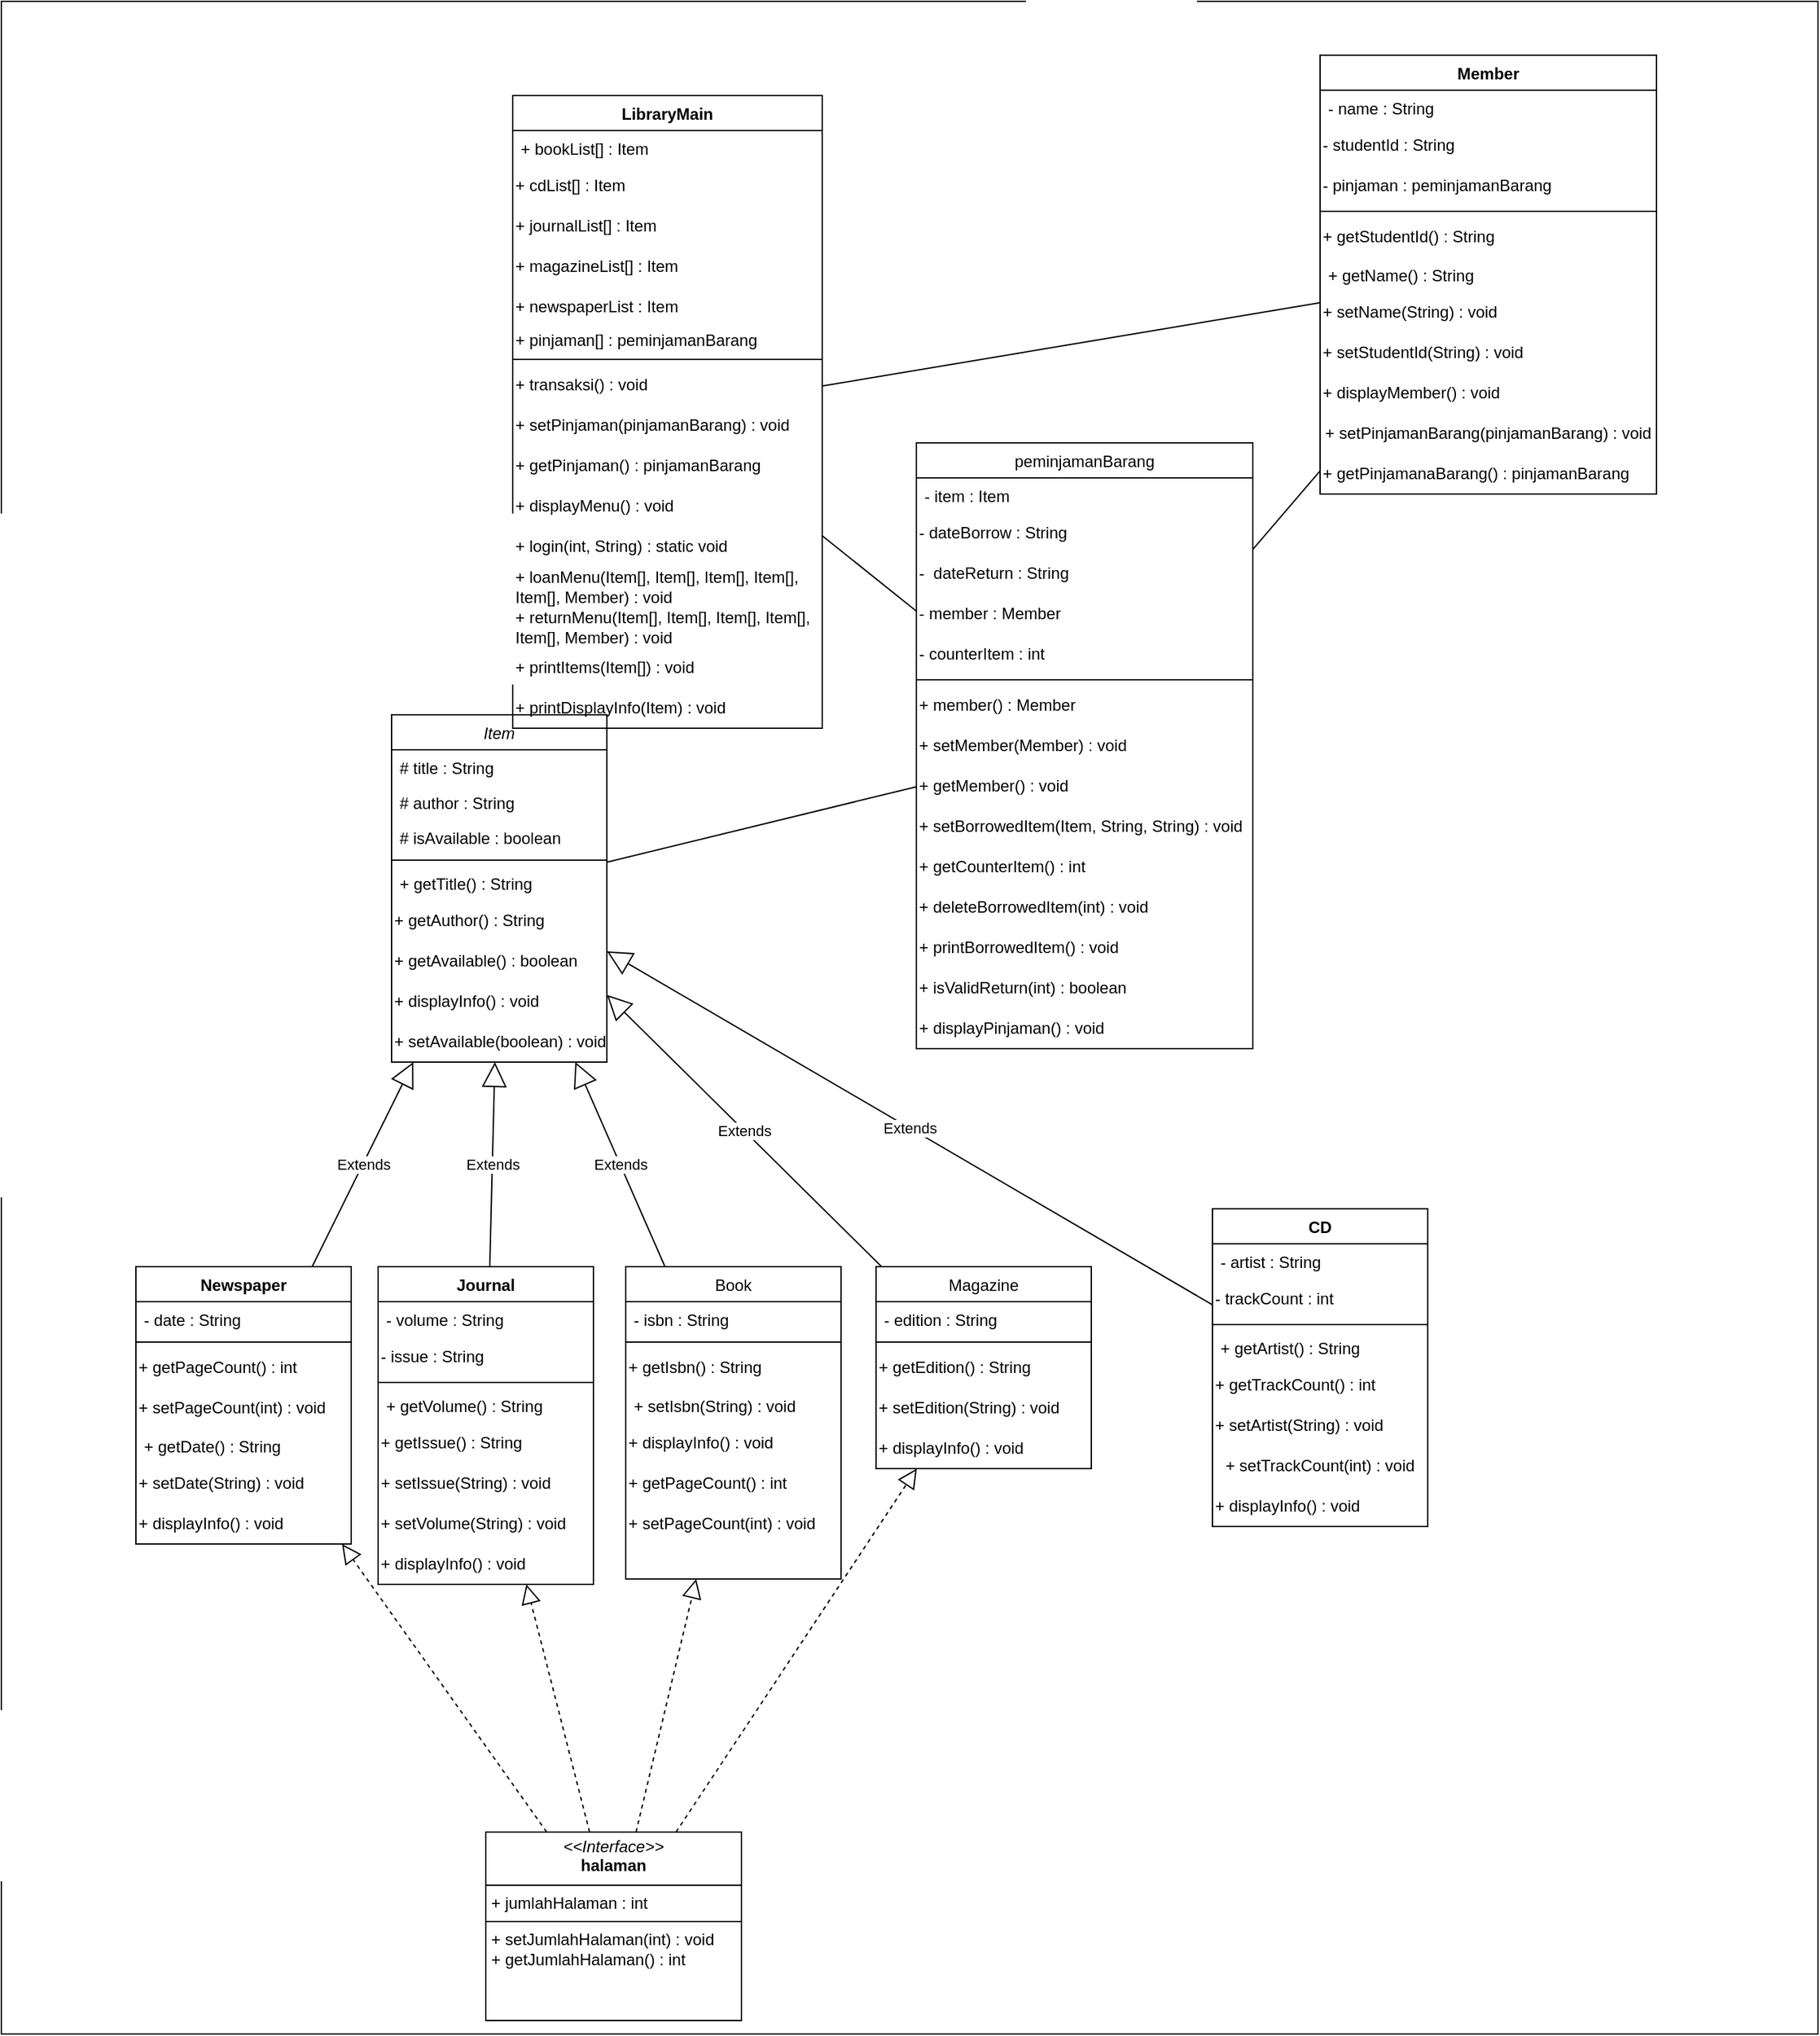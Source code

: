 <mxfile version="24.2.5" type="device">
  <diagram id="C5RBs43oDa-KdzZeNtuy" name="Page-1">
    <mxGraphModel dx="2042" dy="1792" grid="1" gridSize="10" guides="1" tooltips="1" connect="1" arrows="1" fold="1" page="1" pageScale="1" pageWidth="827" pageHeight="1169" math="0" shadow="0">
      <root>
        <mxCell id="WIyWlLk6GJQsqaUBKTNV-0" />
        <mxCell id="WIyWlLk6GJQsqaUBKTNV-1" parent="WIyWlLk6GJQsqaUBKTNV-0" />
        <mxCell id="lQ18ECbI6pu9SuM6kCDf-2" value="" style="rounded=0;whiteSpace=wrap;html=1;" vertex="1" parent="WIyWlLk6GJQsqaUBKTNV-1">
          <mxGeometry x="-50" y="-390" width="1350" height="1510" as="geometry" />
        </mxCell>
        <mxCell id="zkfFHV4jXpPFQw0GAbJ--0" value="Item" style="swimlane;fontStyle=2;align=center;verticalAlign=top;childLayout=stackLayout;horizontal=1;startSize=26;horizontalStack=0;resizeParent=1;resizeLast=0;collapsible=1;marginBottom=0;rounded=0;shadow=0;strokeWidth=1;" parent="WIyWlLk6GJQsqaUBKTNV-1" vertex="1">
          <mxGeometry x="240" y="140" width="160" height="258" as="geometry">
            <mxRectangle x="240" y="140" width="160" height="26" as="alternateBounds" />
          </mxGeometry>
        </mxCell>
        <mxCell id="zkfFHV4jXpPFQw0GAbJ--1" value="# title : String" style="text;align=left;verticalAlign=top;spacingLeft=4;spacingRight=4;overflow=hidden;rotatable=0;points=[[0,0.5],[1,0.5]];portConstraint=eastwest;" parent="zkfFHV4jXpPFQw0GAbJ--0" vertex="1">
          <mxGeometry y="26" width="160" height="26" as="geometry" />
        </mxCell>
        <mxCell id="zkfFHV4jXpPFQw0GAbJ--2" value="# author : String" style="text;align=left;verticalAlign=top;spacingLeft=4;spacingRight=4;overflow=hidden;rotatable=0;points=[[0,0.5],[1,0.5]];portConstraint=eastwest;rounded=0;shadow=0;html=0;" parent="zkfFHV4jXpPFQw0GAbJ--0" vertex="1">
          <mxGeometry y="52" width="160" height="26" as="geometry" />
        </mxCell>
        <mxCell id="zkfFHV4jXpPFQw0GAbJ--3" value="# isAvailable : boolean" style="text;align=left;verticalAlign=top;spacingLeft=4;spacingRight=4;overflow=hidden;rotatable=0;points=[[0,0.5],[1,0.5]];portConstraint=eastwest;rounded=0;shadow=0;html=0;" parent="zkfFHV4jXpPFQw0GAbJ--0" vertex="1">
          <mxGeometry y="78" width="160" height="26" as="geometry" />
        </mxCell>
        <mxCell id="zkfFHV4jXpPFQw0GAbJ--4" value="" style="line;html=1;strokeWidth=1;align=left;verticalAlign=middle;spacingTop=-1;spacingLeft=3;spacingRight=3;rotatable=0;labelPosition=right;points=[];portConstraint=eastwest;" parent="zkfFHV4jXpPFQw0GAbJ--0" vertex="1">
          <mxGeometry y="104" width="160" height="8" as="geometry" />
        </mxCell>
        <mxCell id="zkfFHV4jXpPFQw0GAbJ--5" value="+ getTitle() : String" style="text;align=left;verticalAlign=top;spacingLeft=4;spacingRight=4;overflow=hidden;rotatable=0;points=[[0,0.5],[1,0.5]];portConstraint=eastwest;" parent="zkfFHV4jXpPFQw0GAbJ--0" vertex="1">
          <mxGeometry y="112" width="160" height="26" as="geometry" />
        </mxCell>
        <mxCell id="qx_mzh8OeMAy9LtwGwMH-26" value="+ getAuthor() : String" style="text;html=1;align=left;verticalAlign=middle;whiteSpace=wrap;rounded=0;" parent="zkfFHV4jXpPFQw0GAbJ--0" vertex="1">
          <mxGeometry y="138" width="160" height="30" as="geometry" />
        </mxCell>
        <mxCell id="qx_mzh8OeMAy9LtwGwMH-27" value="+ getAvailable() : boolean" style="text;html=1;align=left;verticalAlign=middle;whiteSpace=wrap;rounded=0;" parent="zkfFHV4jXpPFQw0GAbJ--0" vertex="1">
          <mxGeometry y="168" width="160" height="30" as="geometry" />
        </mxCell>
        <mxCell id="qx_mzh8OeMAy9LtwGwMH-29" value="+ displayInfo() : void" style="text;html=1;align=left;verticalAlign=middle;whiteSpace=wrap;rounded=0;" parent="zkfFHV4jXpPFQw0GAbJ--0" vertex="1">
          <mxGeometry y="198" width="160" height="30" as="geometry" />
        </mxCell>
        <mxCell id="qx_mzh8OeMAy9LtwGwMH-28" value="+ setAvailable(boolean) : void" style="text;html=1;align=left;verticalAlign=middle;whiteSpace=wrap;rounded=0;" parent="zkfFHV4jXpPFQw0GAbJ--0" vertex="1">
          <mxGeometry y="228" width="160" height="30" as="geometry" />
        </mxCell>
        <mxCell id="zkfFHV4jXpPFQw0GAbJ--6" value="Book" style="swimlane;fontStyle=0;align=center;verticalAlign=top;childLayout=stackLayout;horizontal=1;startSize=26;horizontalStack=0;resizeParent=1;resizeLast=0;collapsible=1;marginBottom=0;rounded=0;shadow=0;strokeWidth=1;" parent="WIyWlLk6GJQsqaUBKTNV-1" vertex="1">
          <mxGeometry x="414" y="550" width="160" height="232" as="geometry">
            <mxRectangle x="130" y="380" width="160" height="26" as="alternateBounds" />
          </mxGeometry>
        </mxCell>
        <mxCell id="zkfFHV4jXpPFQw0GAbJ--7" value="- isbn : String" style="text;align=left;verticalAlign=top;spacingLeft=4;spacingRight=4;overflow=hidden;rotatable=0;points=[[0,0.5],[1,0.5]];portConstraint=eastwest;" parent="zkfFHV4jXpPFQw0GAbJ--6" vertex="1">
          <mxGeometry y="26" width="160" height="26" as="geometry" />
        </mxCell>
        <mxCell id="zkfFHV4jXpPFQw0GAbJ--9" value="" style="line;html=1;strokeWidth=1;align=left;verticalAlign=middle;spacingTop=-1;spacingLeft=3;spacingRight=3;rotatable=0;labelPosition=right;points=[];portConstraint=eastwest;" parent="zkfFHV4jXpPFQw0GAbJ--6" vertex="1">
          <mxGeometry y="52" width="160" height="8" as="geometry" />
        </mxCell>
        <mxCell id="lQ18ECbI6pu9SuM6kCDf-29" value="+ getIsbn() : String" style="text;html=1;align=left;verticalAlign=middle;whiteSpace=wrap;rounded=0;" vertex="1" parent="zkfFHV4jXpPFQw0GAbJ--6">
          <mxGeometry y="60" width="160" height="30" as="geometry" />
        </mxCell>
        <mxCell id="zkfFHV4jXpPFQw0GAbJ--11" value="+ setIsbn(String) : void" style="text;align=left;verticalAlign=top;spacingLeft=4;spacingRight=4;overflow=hidden;rotatable=0;points=[[0,0.5],[1,0.5]];portConstraint=eastwest;" parent="zkfFHV4jXpPFQw0GAbJ--6" vertex="1">
          <mxGeometry y="90" width="160" height="26" as="geometry" />
        </mxCell>
        <mxCell id="qx_mzh8OeMAy9LtwGwMH-45" value="+ displayInfo() : void" style="text;html=1;align=left;verticalAlign=middle;whiteSpace=wrap;rounded=0;" parent="zkfFHV4jXpPFQw0GAbJ--6" vertex="1">
          <mxGeometry y="116" width="160" height="30" as="geometry" />
        </mxCell>
        <mxCell id="CVYK4DIBqhmKt8OuhwKj-24" value="+ getPageCount() : int" style="text;html=1;align=left;verticalAlign=middle;whiteSpace=wrap;rounded=0;" parent="zkfFHV4jXpPFQw0GAbJ--6" vertex="1">
          <mxGeometry y="146" width="160" height="30" as="geometry" />
        </mxCell>
        <mxCell id="CVYK4DIBqhmKt8OuhwKj-25" value="+ setPageCount(int) : void" style="text;html=1;align=left;verticalAlign=middle;whiteSpace=wrap;rounded=0;" parent="zkfFHV4jXpPFQw0GAbJ--6" vertex="1">
          <mxGeometry y="176" width="160" height="30" as="geometry" />
        </mxCell>
        <mxCell id="zkfFHV4jXpPFQw0GAbJ--13" value="Magazine" style="swimlane;fontStyle=0;align=center;verticalAlign=top;childLayout=stackLayout;horizontal=1;startSize=26;horizontalStack=0;resizeParent=1;resizeLast=0;collapsible=1;marginBottom=0;rounded=0;shadow=0;strokeWidth=1;" parent="WIyWlLk6GJQsqaUBKTNV-1" vertex="1">
          <mxGeometry x="600" y="550" width="160" height="150" as="geometry">
            <mxRectangle x="340" y="380" width="170" height="26" as="alternateBounds" />
          </mxGeometry>
        </mxCell>
        <mxCell id="zkfFHV4jXpPFQw0GAbJ--14" value="- edition : String" style="text;align=left;verticalAlign=top;spacingLeft=4;spacingRight=4;overflow=hidden;rotatable=0;points=[[0,0.5],[1,0.5]];portConstraint=eastwest;" parent="zkfFHV4jXpPFQw0GAbJ--13" vertex="1">
          <mxGeometry y="26" width="160" height="26" as="geometry" />
        </mxCell>
        <mxCell id="zkfFHV4jXpPFQw0GAbJ--15" value="" style="line;html=1;strokeWidth=1;align=left;verticalAlign=middle;spacingTop=-1;spacingLeft=3;spacingRight=3;rotatable=0;labelPosition=right;points=[];portConstraint=eastwest;" parent="zkfFHV4jXpPFQw0GAbJ--13" vertex="1">
          <mxGeometry y="52" width="160" height="8" as="geometry" />
        </mxCell>
        <mxCell id="qx_mzh8OeMAy9LtwGwMH-41" value="+ getEdition() : String" style="text;html=1;align=left;verticalAlign=middle;whiteSpace=wrap;rounded=0;" parent="zkfFHV4jXpPFQw0GAbJ--13" vertex="1">
          <mxGeometry y="60" width="160" height="30" as="geometry" />
        </mxCell>
        <mxCell id="qx_mzh8OeMAy9LtwGwMH-42" value="+ setEdition(String) : void" style="text;html=1;align=left;verticalAlign=middle;whiteSpace=wrap;rounded=0;" parent="zkfFHV4jXpPFQw0GAbJ--13" vertex="1">
          <mxGeometry y="90" width="160" height="30" as="geometry" />
        </mxCell>
        <mxCell id="qx_mzh8OeMAy9LtwGwMH-43" value="+ displayInfo() : void" style="text;html=1;align=left;verticalAlign=middle;whiteSpace=wrap;rounded=0;" parent="zkfFHV4jXpPFQw0GAbJ--13" vertex="1">
          <mxGeometry y="120" width="160" height="30" as="geometry" />
        </mxCell>
        <mxCell id="qx_mzh8OeMAy9LtwGwMH-1" value="Member" style="swimlane;fontStyle=1;align=center;verticalAlign=top;childLayout=stackLayout;horizontal=1;startSize=26;horizontalStack=0;resizeParent=1;resizeParentMax=0;resizeLast=0;collapsible=1;marginBottom=0;whiteSpace=wrap;html=1;" parent="WIyWlLk6GJQsqaUBKTNV-1" vertex="1">
          <mxGeometry x="930" y="-350" width="250" height="326" as="geometry" />
        </mxCell>
        <mxCell id="qx_mzh8OeMAy9LtwGwMH-2" value="- name : String" style="text;strokeColor=none;fillColor=none;align=left;verticalAlign=top;spacingLeft=4;spacingRight=4;overflow=hidden;rotatable=0;points=[[0,0.5],[1,0.5]];portConstraint=eastwest;whiteSpace=wrap;html=1;" parent="qx_mzh8OeMAy9LtwGwMH-1" vertex="1">
          <mxGeometry y="26" width="250" height="26" as="geometry" />
        </mxCell>
        <mxCell id="qx_mzh8OeMAy9LtwGwMH-53" value="- studentId : String" style="text;html=1;align=left;verticalAlign=middle;whiteSpace=wrap;rounded=0;" parent="qx_mzh8OeMAy9LtwGwMH-1" vertex="1">
          <mxGeometry y="52" width="250" height="30" as="geometry" />
        </mxCell>
        <mxCell id="lQ18ECbI6pu9SuM6kCDf-4" value="- pinjaman : peminjamanBarang" style="text;html=1;align=left;verticalAlign=middle;whiteSpace=wrap;rounded=0;" vertex="1" parent="qx_mzh8OeMAy9LtwGwMH-1">
          <mxGeometry y="82" width="250" height="30" as="geometry" />
        </mxCell>
        <mxCell id="qx_mzh8OeMAy9LtwGwMH-3" value="" style="line;strokeWidth=1;fillColor=none;align=left;verticalAlign=middle;spacingTop=-1;spacingLeft=3;spacingRight=3;rotatable=0;labelPosition=right;points=[];portConstraint=eastwest;strokeColor=inherit;" parent="qx_mzh8OeMAy9LtwGwMH-1" vertex="1">
          <mxGeometry y="112" width="250" height="8" as="geometry" />
        </mxCell>
        <mxCell id="qx_mzh8OeMAy9LtwGwMH-55" value="+ getStudentId() : String" style="text;html=1;align=left;verticalAlign=middle;whiteSpace=wrap;rounded=0;" parent="qx_mzh8OeMAy9LtwGwMH-1" vertex="1">
          <mxGeometry y="120" width="250" height="30" as="geometry" />
        </mxCell>
        <mxCell id="qx_mzh8OeMAy9LtwGwMH-4" value="+ getName() : String" style="text;strokeColor=none;fillColor=none;align=left;verticalAlign=top;spacingLeft=4;spacingRight=4;overflow=hidden;rotatable=0;points=[[0,0.5],[1,0.5]];portConstraint=eastwest;whiteSpace=wrap;html=1;" parent="qx_mzh8OeMAy9LtwGwMH-1" vertex="1">
          <mxGeometry y="150" width="250" height="26" as="geometry" />
        </mxCell>
        <mxCell id="qx_mzh8OeMAy9LtwGwMH-57" value="+ setName(String) : void" style="text;html=1;align=left;verticalAlign=middle;whiteSpace=wrap;rounded=0;" parent="qx_mzh8OeMAy9LtwGwMH-1" vertex="1">
          <mxGeometry y="176" width="250" height="30" as="geometry" />
        </mxCell>
        <mxCell id="qx_mzh8OeMAy9LtwGwMH-58" value="+ setStudentId(String) : void" style="text;html=1;align=left;verticalAlign=middle;whiteSpace=wrap;rounded=0;" parent="qx_mzh8OeMAy9LtwGwMH-1" vertex="1">
          <mxGeometry y="206" width="250" height="30" as="geometry" />
        </mxCell>
        <mxCell id="qx_mzh8OeMAy9LtwGwMH-59" value="+ displayMember() : void" style="text;html=1;align=left;verticalAlign=middle;whiteSpace=wrap;rounded=0;" parent="qx_mzh8OeMAy9LtwGwMH-1" vertex="1">
          <mxGeometry y="236" width="250" height="30" as="geometry" />
        </mxCell>
        <mxCell id="lQ18ECbI6pu9SuM6kCDf-3" value="+ setPinjamanBarang(pinjamanBarang) : void" style="text;html=1;align=center;verticalAlign=middle;whiteSpace=wrap;rounded=0;" vertex="1" parent="qx_mzh8OeMAy9LtwGwMH-1">
          <mxGeometry y="266" width="250" height="30" as="geometry" />
        </mxCell>
        <mxCell id="lQ18ECbI6pu9SuM6kCDf-5" value="+ getPinjamanaBarang() : pinjamanBarang" style="text;html=1;align=left;verticalAlign=middle;whiteSpace=wrap;rounded=0;" vertex="1" parent="qx_mzh8OeMAy9LtwGwMH-1">
          <mxGeometry y="296" width="250" height="30" as="geometry" />
        </mxCell>
        <mxCell id="qx_mzh8OeMAy9LtwGwMH-5" value="LibraryMain" style="swimlane;fontStyle=1;align=center;verticalAlign=top;childLayout=stackLayout;horizontal=1;startSize=26;horizontalStack=0;resizeParent=1;resizeParentMax=0;resizeLast=0;collapsible=1;marginBottom=0;whiteSpace=wrap;html=1;" parent="WIyWlLk6GJQsqaUBKTNV-1" vertex="1">
          <mxGeometry x="330" y="-320" width="230" height="470" as="geometry">
            <mxRectangle x="560" y="-70" width="100" height="30" as="alternateBounds" />
          </mxGeometry>
        </mxCell>
        <mxCell id="qx_mzh8OeMAy9LtwGwMH-6" value="+ bookList[] : Item" style="text;strokeColor=none;fillColor=none;align=left;verticalAlign=top;spacingLeft=4;spacingRight=4;overflow=hidden;rotatable=0;points=[[0,0.5],[1,0.5]];portConstraint=eastwest;whiteSpace=wrap;html=1;" parent="qx_mzh8OeMAy9LtwGwMH-5" vertex="1">
          <mxGeometry y="26" width="230" height="26" as="geometry" />
        </mxCell>
        <mxCell id="CVYK4DIBqhmKt8OuhwKj-1" value="+ cdList[] : Item" style="text;html=1;align=left;verticalAlign=middle;whiteSpace=wrap;rounded=0;" parent="qx_mzh8OeMAy9LtwGwMH-5" vertex="1">
          <mxGeometry y="52" width="230" height="30" as="geometry" />
        </mxCell>
        <mxCell id="CVYK4DIBqhmKt8OuhwKj-2" value="+ journalList[] : Item" style="text;html=1;align=left;verticalAlign=middle;whiteSpace=wrap;rounded=0;" parent="qx_mzh8OeMAy9LtwGwMH-5" vertex="1">
          <mxGeometry y="82" width="230" height="30" as="geometry" />
        </mxCell>
        <mxCell id="CVYK4DIBqhmKt8OuhwKj-3" value="+ magazineList[] : Item" style="text;html=1;align=left;verticalAlign=middle;whiteSpace=wrap;rounded=0;" parent="qx_mzh8OeMAy9LtwGwMH-5" vertex="1">
          <mxGeometry y="112" width="230" height="30" as="geometry" />
        </mxCell>
        <mxCell id="CVYK4DIBqhmKt8OuhwKj-4" value="+ newspaperList : Item" style="text;html=1;align=left;verticalAlign=middle;whiteSpace=wrap;rounded=0;" parent="qx_mzh8OeMAy9LtwGwMH-5" vertex="1">
          <mxGeometry y="142" width="230" height="30" as="geometry" />
        </mxCell>
        <mxCell id="lQ18ECbI6pu9SuM6kCDf-12" value="+ pinjaman[] : peminjamanBarang" style="text;html=1;align=left;verticalAlign=middle;whiteSpace=wrap;rounded=0;" vertex="1" parent="qx_mzh8OeMAy9LtwGwMH-5">
          <mxGeometry y="172" width="230" height="20" as="geometry" />
        </mxCell>
        <mxCell id="qx_mzh8OeMAy9LtwGwMH-7" value="" style="line;strokeWidth=1;fillColor=none;align=left;verticalAlign=middle;spacingTop=-1;spacingLeft=3;spacingRight=3;rotatable=0;labelPosition=right;points=[];portConstraint=eastwest;strokeColor=inherit;" parent="qx_mzh8OeMAy9LtwGwMH-5" vertex="1">
          <mxGeometry y="192" width="230" height="8" as="geometry" />
        </mxCell>
        <mxCell id="lQ18ECbI6pu9SuM6kCDf-22" value="+ transaksi() : void" style="text;html=1;align=left;verticalAlign=middle;whiteSpace=wrap;rounded=0;" vertex="1" parent="qx_mzh8OeMAy9LtwGwMH-5">
          <mxGeometry y="200" width="230" height="30" as="geometry" />
        </mxCell>
        <mxCell id="lQ18ECbI6pu9SuM6kCDf-13" value="+ setPinjaman(pinjamanBarang) : void" style="text;html=1;align=left;verticalAlign=middle;whiteSpace=wrap;rounded=0;" vertex="1" parent="qx_mzh8OeMAy9LtwGwMH-5">
          <mxGeometry y="230" width="230" height="30" as="geometry" />
        </mxCell>
        <mxCell id="lQ18ECbI6pu9SuM6kCDf-14" value="+ getPinjaman() : pinjamanBarang" style="text;html=1;align=left;verticalAlign=middle;whiteSpace=wrap;rounded=0;" vertex="1" parent="qx_mzh8OeMAy9LtwGwMH-5">
          <mxGeometry y="260" width="230" height="30" as="geometry" />
        </mxCell>
        <mxCell id="CVYK4DIBqhmKt8OuhwKj-0" value="+ displayMenu() : void" style="text;html=1;align=left;verticalAlign=middle;whiteSpace=wrap;rounded=0;" parent="qx_mzh8OeMAy9LtwGwMH-5" vertex="1">
          <mxGeometry y="290" width="230" height="30" as="geometry" />
        </mxCell>
        <mxCell id="CVYK4DIBqhmKt8OuhwKj-5" value="+ login(int, String) : static void" style="text;html=1;align=left;verticalAlign=middle;whiteSpace=wrap;rounded=0;" parent="qx_mzh8OeMAy9LtwGwMH-5" vertex="1">
          <mxGeometry y="320" width="230" height="30" as="geometry" />
        </mxCell>
        <mxCell id="CVYK4DIBqhmKt8OuhwKj-6" value="+ loanMenu(Item[], Item[], Item[], Item[], Item[], Member) : void" style="text;html=1;align=left;verticalAlign=middle;whiteSpace=wrap;rounded=0;" parent="qx_mzh8OeMAy9LtwGwMH-5" vertex="1">
          <mxGeometry y="350" width="230" height="30" as="geometry" />
        </mxCell>
        <mxCell id="CVYK4DIBqhmKt8OuhwKj-7" value="+ returnMenu(&lt;span style=&quot;&quot;&gt;Item[], Item[], Item[], Item[], Item[], Member) : void&lt;/span&gt;" style="text;html=1;align=left;verticalAlign=middle;whiteSpace=wrap;rounded=0;" parent="qx_mzh8OeMAy9LtwGwMH-5" vertex="1">
          <mxGeometry y="380" width="230" height="30" as="geometry" />
        </mxCell>
        <mxCell id="CVYK4DIBqhmKt8OuhwKj-8" value="+ printItems(Item[]) : void" style="text;html=1;align=left;verticalAlign=middle;whiteSpace=wrap;rounded=0;" parent="qx_mzh8OeMAy9LtwGwMH-5" vertex="1">
          <mxGeometry y="410" width="230" height="30" as="geometry" />
        </mxCell>
        <mxCell id="CVYK4DIBqhmKt8OuhwKj-9" value="+ printDisplayInfo(Item) : void" style="text;html=1;align=left;verticalAlign=middle;whiteSpace=wrap;rounded=0;" parent="qx_mzh8OeMAy9LtwGwMH-5" vertex="1">
          <mxGeometry y="440" width="230" height="30" as="geometry" />
        </mxCell>
        <mxCell id="qx_mzh8OeMAy9LtwGwMH-9" value="Newspaper" style="swimlane;fontStyle=1;align=center;verticalAlign=top;childLayout=stackLayout;horizontal=1;startSize=26;horizontalStack=0;resizeParent=1;resizeParentMax=0;resizeLast=0;collapsible=1;marginBottom=0;whiteSpace=wrap;html=1;" parent="WIyWlLk6GJQsqaUBKTNV-1" vertex="1">
          <mxGeometry x="50" y="550" width="160" height="206" as="geometry" />
        </mxCell>
        <mxCell id="qx_mzh8OeMAy9LtwGwMH-10" value="- date : String" style="text;strokeColor=none;fillColor=none;align=left;verticalAlign=top;spacingLeft=4;spacingRight=4;overflow=hidden;rotatable=0;points=[[0,0.5],[1,0.5]];portConstraint=eastwest;whiteSpace=wrap;html=1;" parent="qx_mzh8OeMAy9LtwGwMH-9" vertex="1">
          <mxGeometry y="26" width="160" height="26" as="geometry" />
        </mxCell>
        <mxCell id="qx_mzh8OeMAy9LtwGwMH-11" value="" style="line;strokeWidth=1;fillColor=none;align=left;verticalAlign=middle;spacingTop=-1;spacingLeft=3;spacingRight=3;rotatable=0;labelPosition=right;points=[];portConstraint=eastwest;strokeColor=inherit;" parent="qx_mzh8OeMAy9LtwGwMH-9" vertex="1">
          <mxGeometry y="52" width="160" height="8" as="geometry" />
        </mxCell>
        <mxCell id="CVYK4DIBqhmKt8OuhwKj-27" value="&lt;span style=&quot;&quot;&gt;+ getPageCount() : int&lt;/span&gt;" style="text;html=1;align=left;verticalAlign=middle;whiteSpace=wrap;rounded=0;" parent="qx_mzh8OeMAy9LtwGwMH-9" vertex="1">
          <mxGeometry y="60" width="160" height="30" as="geometry" />
        </mxCell>
        <mxCell id="CVYK4DIBqhmKt8OuhwKj-28" value="&lt;span style=&quot;&quot;&gt;+ setPageCount(int) : void&lt;/span&gt;" style="text;html=1;align=left;verticalAlign=middle;whiteSpace=wrap;rounded=0;" parent="qx_mzh8OeMAy9LtwGwMH-9" vertex="1">
          <mxGeometry y="90" width="160" height="30" as="geometry" />
        </mxCell>
        <mxCell id="qx_mzh8OeMAy9LtwGwMH-12" value="+ getDate() : String" style="text;strokeColor=none;fillColor=none;align=left;verticalAlign=top;spacingLeft=4;spacingRight=4;overflow=hidden;rotatable=0;points=[[0,0.5],[1,0.5]];portConstraint=eastwest;whiteSpace=wrap;html=1;" parent="qx_mzh8OeMAy9LtwGwMH-9" vertex="1">
          <mxGeometry y="120" width="160" height="26" as="geometry" />
        </mxCell>
        <mxCell id="qx_mzh8OeMAy9LtwGwMH-34" value="+ setDate(String) : void" style="text;html=1;align=left;verticalAlign=middle;whiteSpace=wrap;rounded=0;" parent="qx_mzh8OeMAy9LtwGwMH-9" vertex="1">
          <mxGeometry y="146" width="160" height="30" as="geometry" />
        </mxCell>
        <mxCell id="qx_mzh8OeMAy9LtwGwMH-36" value="+ displayInfo() : void" style="text;html=1;align=left;verticalAlign=middle;whiteSpace=wrap;rounded=0;" parent="qx_mzh8OeMAy9LtwGwMH-9" vertex="1">
          <mxGeometry y="176" width="160" height="30" as="geometry" />
        </mxCell>
        <mxCell id="qx_mzh8OeMAy9LtwGwMH-14" value="Journal" style="swimlane;fontStyle=1;align=center;verticalAlign=top;childLayout=stackLayout;horizontal=1;startSize=26;horizontalStack=0;resizeParent=1;resizeParentMax=0;resizeLast=0;collapsible=1;marginBottom=0;whiteSpace=wrap;html=1;" parent="WIyWlLk6GJQsqaUBKTNV-1" vertex="1">
          <mxGeometry x="230" y="550" width="160" height="236" as="geometry" />
        </mxCell>
        <mxCell id="qx_mzh8OeMAy9LtwGwMH-15" value="- volume : String" style="text;strokeColor=none;fillColor=none;align=left;verticalAlign=top;spacingLeft=4;spacingRight=4;overflow=hidden;rotatable=0;points=[[0,0.5],[1,0.5]];portConstraint=eastwest;whiteSpace=wrap;html=1;" parent="qx_mzh8OeMAy9LtwGwMH-14" vertex="1">
          <mxGeometry y="26" width="160" height="26" as="geometry" />
        </mxCell>
        <mxCell id="qx_mzh8OeMAy9LtwGwMH-30" value="- issue : String" style="text;html=1;align=left;verticalAlign=middle;whiteSpace=wrap;rounded=0;" parent="qx_mzh8OeMAy9LtwGwMH-14" vertex="1">
          <mxGeometry y="52" width="160" height="30" as="geometry" />
        </mxCell>
        <mxCell id="qx_mzh8OeMAy9LtwGwMH-16" value="" style="line;strokeWidth=1;fillColor=none;align=left;verticalAlign=middle;spacingTop=-1;spacingLeft=3;spacingRight=3;rotatable=0;labelPosition=right;points=[];portConstraint=eastwest;strokeColor=inherit;" parent="qx_mzh8OeMAy9LtwGwMH-14" vertex="1">
          <mxGeometry y="82" width="160" height="8" as="geometry" />
        </mxCell>
        <mxCell id="qx_mzh8OeMAy9LtwGwMH-17" value="+ getVolume() : String" style="text;strokeColor=none;fillColor=none;align=left;verticalAlign=top;spacingLeft=4;spacingRight=4;overflow=hidden;rotatable=0;points=[[0,0.5],[1,0.5]];portConstraint=eastwest;whiteSpace=wrap;html=1;" parent="qx_mzh8OeMAy9LtwGwMH-14" vertex="1">
          <mxGeometry y="90" width="160" height="26" as="geometry" />
        </mxCell>
        <mxCell id="qx_mzh8OeMAy9LtwGwMH-32" value="+ getIssue() : String" style="text;html=1;align=left;verticalAlign=middle;whiteSpace=wrap;rounded=0;" parent="qx_mzh8OeMAy9LtwGwMH-14" vertex="1">
          <mxGeometry y="116" width="160" height="30" as="geometry" />
        </mxCell>
        <mxCell id="qx_mzh8OeMAy9LtwGwMH-33" value="+ setIssue(String) : void&amp;nbsp;" style="text;html=1;align=left;verticalAlign=middle;whiteSpace=wrap;rounded=0;" parent="qx_mzh8OeMAy9LtwGwMH-14" vertex="1">
          <mxGeometry y="146" width="160" height="30" as="geometry" />
        </mxCell>
        <mxCell id="qx_mzh8OeMAy9LtwGwMH-31" value="+ setVolume(String) : void" style="text;html=1;align=left;verticalAlign=middle;whiteSpace=wrap;rounded=0;" parent="qx_mzh8OeMAy9LtwGwMH-14" vertex="1">
          <mxGeometry y="176" width="160" height="30" as="geometry" />
        </mxCell>
        <mxCell id="qx_mzh8OeMAy9LtwGwMH-35" value="+ displayInfo() : void" style="text;html=1;align=left;verticalAlign=middle;whiteSpace=wrap;rounded=0;" parent="qx_mzh8OeMAy9LtwGwMH-14" vertex="1">
          <mxGeometry y="206" width="160" height="30" as="geometry" />
        </mxCell>
        <mxCell id="qx_mzh8OeMAy9LtwGwMH-19" value="CD" style="swimlane;fontStyle=1;align=center;verticalAlign=top;childLayout=stackLayout;horizontal=1;startSize=26;horizontalStack=0;resizeParent=1;resizeParentMax=0;resizeLast=0;collapsible=1;marginBottom=0;whiteSpace=wrap;html=1;" parent="WIyWlLk6GJQsqaUBKTNV-1" vertex="1">
          <mxGeometry x="850" y="507" width="160" height="236" as="geometry" />
        </mxCell>
        <mxCell id="qx_mzh8OeMAy9LtwGwMH-20" value="- artist : String" style="text;strokeColor=none;fillColor=none;align=left;verticalAlign=top;spacingLeft=4;spacingRight=4;overflow=hidden;rotatable=0;points=[[0,0.5],[1,0.5]];portConstraint=eastwest;whiteSpace=wrap;html=1;" parent="qx_mzh8OeMAy9LtwGwMH-19" vertex="1">
          <mxGeometry y="26" width="160" height="26" as="geometry" />
        </mxCell>
        <mxCell id="qx_mzh8OeMAy9LtwGwMH-37" value="- trackCount : int" style="text;html=1;align=left;verticalAlign=middle;whiteSpace=wrap;rounded=0;" parent="qx_mzh8OeMAy9LtwGwMH-19" vertex="1">
          <mxGeometry y="52" width="160" height="30" as="geometry" />
        </mxCell>
        <mxCell id="qx_mzh8OeMAy9LtwGwMH-21" value="" style="line;strokeWidth=1;fillColor=none;align=left;verticalAlign=middle;spacingTop=-1;spacingLeft=3;spacingRight=3;rotatable=0;labelPosition=right;points=[];portConstraint=eastwest;strokeColor=inherit;" parent="qx_mzh8OeMAy9LtwGwMH-19" vertex="1">
          <mxGeometry y="82" width="160" height="8" as="geometry" />
        </mxCell>
        <mxCell id="qx_mzh8OeMAy9LtwGwMH-22" value="+ getArtist() : String" style="text;strokeColor=none;fillColor=none;align=left;verticalAlign=top;spacingLeft=4;spacingRight=4;overflow=hidden;rotatable=0;points=[[0,0.5],[1,0.5]];portConstraint=eastwest;whiteSpace=wrap;html=1;" parent="qx_mzh8OeMAy9LtwGwMH-19" vertex="1">
          <mxGeometry y="90" width="160" height="26" as="geometry" />
        </mxCell>
        <mxCell id="qx_mzh8OeMAy9LtwGwMH-38" value="+ getTrackCount() : int" style="text;html=1;align=left;verticalAlign=middle;whiteSpace=wrap;rounded=0;" parent="qx_mzh8OeMAy9LtwGwMH-19" vertex="1">
          <mxGeometry y="116" width="160" height="30" as="geometry" />
        </mxCell>
        <mxCell id="qx_mzh8OeMAy9LtwGwMH-39" value="+ setArtist(String) : void" style="text;html=1;align=left;verticalAlign=middle;whiteSpace=wrap;rounded=0;" parent="qx_mzh8OeMAy9LtwGwMH-19" vertex="1">
          <mxGeometry y="146" width="160" height="30" as="geometry" />
        </mxCell>
        <mxCell id="qx_mzh8OeMAy9LtwGwMH-40" value="+ setTrackCount(int) : void" style="text;html=1;align=center;verticalAlign=middle;whiteSpace=wrap;rounded=0;" parent="qx_mzh8OeMAy9LtwGwMH-19" vertex="1">
          <mxGeometry y="176" width="160" height="30" as="geometry" />
        </mxCell>
        <mxCell id="qx_mzh8OeMAy9LtwGwMH-44" value="+ displayInfo() : void" style="text;html=1;align=left;verticalAlign=middle;whiteSpace=wrap;rounded=0;" parent="qx_mzh8OeMAy9LtwGwMH-19" vertex="1">
          <mxGeometry y="206" width="160" height="30" as="geometry" />
        </mxCell>
        <mxCell id="zkfFHV4jXpPFQw0GAbJ--17" value="peminjamanBarang" style="swimlane;fontStyle=0;align=center;verticalAlign=top;childLayout=stackLayout;horizontal=1;startSize=26;horizontalStack=0;resizeParent=1;resizeLast=0;collapsible=1;marginBottom=0;rounded=0;shadow=0;strokeWidth=1;" parent="WIyWlLk6GJQsqaUBKTNV-1" vertex="1">
          <mxGeometry x="630" y="-62" width="250" height="450" as="geometry">
            <mxRectangle x="550" y="140" width="160" height="26" as="alternateBounds" />
          </mxGeometry>
        </mxCell>
        <mxCell id="zkfFHV4jXpPFQw0GAbJ--19" value="- item : Item" style="text;align=left;verticalAlign=top;spacingLeft=4;spacingRight=4;overflow=hidden;rotatable=0;points=[[0,0.5],[1,0.5]];portConstraint=eastwest;rounded=0;shadow=0;html=0;" parent="zkfFHV4jXpPFQw0GAbJ--17" vertex="1">
          <mxGeometry y="26" width="250" height="26" as="geometry" />
        </mxCell>
        <mxCell id="CVYK4DIBqhmKt8OuhwKj-10" value="- dateBorrow : String" style="text;html=1;align=left;verticalAlign=middle;whiteSpace=wrap;rounded=0;" parent="zkfFHV4jXpPFQw0GAbJ--17" vertex="1">
          <mxGeometry y="52" width="250" height="30" as="geometry" />
        </mxCell>
        <mxCell id="CVYK4DIBqhmKt8OuhwKj-11" value="-&amp;nbsp; dateReturn : String" style="text;html=1;align=left;verticalAlign=middle;whiteSpace=wrap;rounded=0;" parent="zkfFHV4jXpPFQw0GAbJ--17" vertex="1">
          <mxGeometry y="82" width="250" height="30" as="geometry" />
        </mxCell>
        <mxCell id="CVYK4DIBqhmKt8OuhwKj-12" value="- member : Member" style="text;html=1;align=left;verticalAlign=middle;whiteSpace=wrap;rounded=0;" parent="zkfFHV4jXpPFQw0GAbJ--17" vertex="1">
          <mxGeometry y="112" width="250" height="30" as="geometry" />
        </mxCell>
        <mxCell id="CVYK4DIBqhmKt8OuhwKj-13" value="- counterItem : int" style="text;html=1;align=left;verticalAlign=middle;whiteSpace=wrap;rounded=0;" parent="zkfFHV4jXpPFQw0GAbJ--17" vertex="1">
          <mxGeometry y="142" width="250" height="30" as="geometry" />
        </mxCell>
        <mxCell id="zkfFHV4jXpPFQw0GAbJ--23" value="" style="line;html=1;strokeWidth=1;align=left;verticalAlign=middle;spacingTop=-1;spacingLeft=3;spacingRight=3;rotatable=0;labelPosition=right;points=[];portConstraint=eastwest;" parent="zkfFHV4jXpPFQw0GAbJ--17" vertex="1">
          <mxGeometry y="172" width="250" height="8" as="geometry" />
        </mxCell>
        <mxCell id="Jg3dW6RtO_Iidz4gobcq-0" value="+ member() : Member" style="text;html=1;align=left;verticalAlign=middle;whiteSpace=wrap;rounded=0;" parent="zkfFHV4jXpPFQw0GAbJ--17" vertex="1">
          <mxGeometry y="180" width="250" height="30" as="geometry" />
        </mxCell>
        <mxCell id="CVYK4DIBqhmKt8OuhwKj-16" value="+ setMember(Member) : void" style="text;html=1;align=left;verticalAlign=middle;whiteSpace=wrap;rounded=0;" parent="zkfFHV4jXpPFQw0GAbJ--17" vertex="1">
          <mxGeometry y="210" width="250" height="30" as="geometry" />
        </mxCell>
        <mxCell id="CVYK4DIBqhmKt8OuhwKj-17" value="+ getMember() : void" style="text;html=1;align=left;verticalAlign=middle;whiteSpace=wrap;rounded=0;" parent="zkfFHV4jXpPFQw0GAbJ--17" vertex="1">
          <mxGeometry y="240" width="250" height="30" as="geometry" />
        </mxCell>
        <mxCell id="CVYK4DIBqhmKt8OuhwKj-18" value="+ setBorrowedItem(Item, String, String) : void" style="text;html=1;align=left;verticalAlign=middle;whiteSpace=wrap;rounded=0;" parent="zkfFHV4jXpPFQw0GAbJ--17" vertex="1">
          <mxGeometry y="270" width="250" height="30" as="geometry" />
        </mxCell>
        <mxCell id="CVYK4DIBqhmKt8OuhwKj-19" value="+ getCounterItem() : int" style="text;html=1;align=left;verticalAlign=middle;whiteSpace=wrap;rounded=0;" parent="zkfFHV4jXpPFQw0GAbJ--17" vertex="1">
          <mxGeometry y="300" width="250" height="30" as="geometry" />
        </mxCell>
        <mxCell id="CVYK4DIBqhmKt8OuhwKj-20" value="+ deleteBorrowedItem(int) : void" style="text;html=1;align=left;verticalAlign=middle;whiteSpace=wrap;rounded=0;" parent="zkfFHV4jXpPFQw0GAbJ--17" vertex="1">
          <mxGeometry y="330" width="250" height="30" as="geometry" />
        </mxCell>
        <mxCell id="CVYK4DIBqhmKt8OuhwKj-21" value="+ printBorrowedItem() : void" style="text;html=1;align=left;verticalAlign=middle;whiteSpace=wrap;rounded=0;" parent="zkfFHV4jXpPFQw0GAbJ--17" vertex="1">
          <mxGeometry y="360" width="250" height="30" as="geometry" />
        </mxCell>
        <mxCell id="CVYK4DIBqhmKt8OuhwKj-22" value="+ isValidReturn(int) : boolean" style="text;html=1;align=left;verticalAlign=middle;whiteSpace=wrap;rounded=0;" parent="zkfFHV4jXpPFQw0GAbJ--17" vertex="1">
          <mxGeometry y="390" width="250" height="30" as="geometry" />
        </mxCell>
        <mxCell id="lQ18ECbI6pu9SuM6kCDf-15" value="+ displayPinjaman() : void" style="text;html=1;align=left;verticalAlign=middle;whiteSpace=wrap;rounded=0;" vertex="1" parent="zkfFHV4jXpPFQw0GAbJ--17">
          <mxGeometry y="420" width="250" height="30" as="geometry" />
        </mxCell>
        <mxCell id="qx_mzh8OeMAy9LtwGwMH-66" value="" style="endArrow=none;html=1;rounded=0;" parent="WIyWlLk6GJQsqaUBKTNV-1" source="zkfFHV4jXpPFQw0GAbJ--0" target="zkfFHV4jXpPFQw0GAbJ--17" edge="1">
          <mxGeometry width="50" height="50" relative="1" as="geometry">
            <mxPoint x="400" y="290" as="sourcePoint" />
            <mxPoint x="590" y="319" as="targetPoint" />
          </mxGeometry>
        </mxCell>
        <mxCell id="qx_mzh8OeMAy9LtwGwMH-67" value="" style="endArrow=none;html=1;rounded=0;" parent="WIyWlLk6GJQsqaUBKTNV-1" source="zkfFHV4jXpPFQw0GAbJ--17" target="qx_mzh8OeMAy9LtwGwMH-5" edge="1">
          <mxGeometry width="50" height="50" relative="1" as="geometry">
            <mxPoint x="360" y="70" as="sourcePoint" />
            <mxPoint x="605" y="116" as="targetPoint" />
          </mxGeometry>
        </mxCell>
        <mxCell id="qx_mzh8OeMAy9LtwGwMH-69" value="" style="endArrow=none;html=1;rounded=0;" parent="WIyWlLk6GJQsqaUBKTNV-1" source="zkfFHV4jXpPFQw0GAbJ--17" target="qx_mzh8OeMAy9LtwGwMH-1" edge="1">
          <mxGeometry width="50" height="50" relative="1" as="geometry">
            <mxPoint x="890" y="140" as="sourcePoint" />
            <mxPoint x="940" y="90" as="targetPoint" />
          </mxGeometry>
        </mxCell>
        <mxCell id="lQ18ECbI6pu9SuM6kCDf-1" value="" style="endArrow=none;html=1;rounded=0;" edge="1" parent="WIyWlLk6GJQsqaUBKTNV-1" source="qx_mzh8OeMAy9LtwGwMH-5" target="qx_mzh8OeMAy9LtwGwMH-1">
          <mxGeometry width="50" height="50" relative="1" as="geometry">
            <mxPoint x="650" y="-160" as="sourcePoint" />
            <mxPoint x="700" y="-210" as="targetPoint" />
          </mxGeometry>
        </mxCell>
        <mxCell id="lQ18ECbI6pu9SuM6kCDf-16" value="Extends" style="endArrow=block;endSize=16;endFill=0;html=1;rounded=0;" edge="1" parent="WIyWlLk6GJQsqaUBKTNV-1" source="zkfFHV4jXpPFQw0GAbJ--13" target="zkfFHV4jXpPFQw0GAbJ--0">
          <mxGeometry width="160" relative="1" as="geometry">
            <mxPoint x="440" y="300" as="sourcePoint" />
            <mxPoint x="600" y="300" as="targetPoint" />
          </mxGeometry>
        </mxCell>
        <mxCell id="lQ18ECbI6pu9SuM6kCDf-17" value="Extends" style="endArrow=block;endSize=16;endFill=0;html=1;rounded=0;" edge="1" parent="WIyWlLk6GJQsqaUBKTNV-1" source="qx_mzh8OeMAy9LtwGwMH-19" target="zkfFHV4jXpPFQw0GAbJ--0">
          <mxGeometry width="160" relative="1" as="geometry">
            <mxPoint x="210" y="460" as="sourcePoint" />
            <mxPoint x="370" y="460" as="targetPoint" />
          </mxGeometry>
        </mxCell>
        <mxCell id="lQ18ECbI6pu9SuM6kCDf-18" value="Extends" style="endArrow=block;endSize=16;endFill=0;html=1;rounded=0;" edge="1" parent="WIyWlLk6GJQsqaUBKTNV-1" source="qx_mzh8OeMAy9LtwGwMH-14" target="zkfFHV4jXpPFQw0GAbJ--0">
          <mxGeometry width="160" relative="1" as="geometry">
            <mxPoint x="300" y="490" as="sourcePoint" />
            <mxPoint x="460" y="490" as="targetPoint" />
          </mxGeometry>
        </mxCell>
        <mxCell id="lQ18ECbI6pu9SuM6kCDf-19" value="Extends" style="endArrow=block;endSize=16;endFill=0;html=1;rounded=0;" edge="1" parent="WIyWlLk6GJQsqaUBKTNV-1" source="zkfFHV4jXpPFQw0GAbJ--6" target="zkfFHV4jXpPFQw0GAbJ--0">
          <mxGeometry width="160" relative="1" as="geometry">
            <mxPoint x="592.276" y="620" as="sourcePoint" />
            <mxPoint x="550" y="490" as="targetPoint" />
          </mxGeometry>
        </mxCell>
        <mxCell id="lQ18ECbI6pu9SuM6kCDf-21" value="Extends" style="endArrow=block;endSize=16;endFill=0;html=1;rounded=0;" edge="1" parent="WIyWlLk6GJQsqaUBKTNV-1" source="qx_mzh8OeMAy9LtwGwMH-9" target="zkfFHV4jXpPFQw0GAbJ--0">
          <mxGeometry width="160" relative="1" as="geometry">
            <mxPoint x="160" y="502" as="sourcePoint" />
            <mxPoint x="160" y="350" as="targetPoint" />
          </mxGeometry>
        </mxCell>
        <mxCell id="lQ18ECbI6pu9SuM6kCDf-30" value="&lt;p style=&quot;margin:0px;margin-top:4px;text-align:center;&quot;&gt;&lt;i&gt;&amp;lt;&amp;lt;Interface&amp;gt;&amp;gt;&lt;/i&gt;&lt;br&gt;&lt;b&gt;halaman&lt;/b&gt;&lt;/p&gt;&lt;hr size=&quot;1&quot; style=&quot;border-style:solid;&quot;&gt;&lt;p style=&quot;margin:0px;margin-left:4px;&quot;&gt;+ jumlahHalaman : int&lt;br&gt;&lt;/p&gt;&lt;hr size=&quot;1&quot; style=&quot;border-style:solid;&quot;&gt;&lt;p style=&quot;margin:0px;margin-left:4px;&quot;&gt;+ setJumlahHalaman(int) : void&lt;/p&gt;&lt;p style=&quot;margin:0px;margin-left:4px;&quot;&gt;+ getJumlahHalaman() : int&lt;/p&gt;" style="verticalAlign=top;align=left;overflow=fill;html=1;whiteSpace=wrap;" vertex="1" parent="WIyWlLk6GJQsqaUBKTNV-1">
          <mxGeometry x="310" y="970" width="190" height="140" as="geometry" />
        </mxCell>
        <mxCell id="lQ18ECbI6pu9SuM6kCDf-32" value="" style="endArrow=block;dashed=1;endFill=0;endSize=12;html=1;rounded=0;" edge="1" parent="WIyWlLk6GJQsqaUBKTNV-1" source="lQ18ECbI6pu9SuM6kCDf-30" target="qx_mzh8OeMAy9LtwGwMH-9">
          <mxGeometry width="160" relative="1" as="geometry">
            <mxPoint x="190" y="830" as="sourcePoint" />
            <mxPoint x="350" y="830" as="targetPoint" />
          </mxGeometry>
        </mxCell>
        <mxCell id="lQ18ECbI6pu9SuM6kCDf-33" value="" style="endArrow=block;dashed=1;endFill=0;endSize=12;html=1;rounded=0;" edge="1" parent="WIyWlLk6GJQsqaUBKTNV-1" source="lQ18ECbI6pu9SuM6kCDf-30" target="zkfFHV4jXpPFQw0GAbJ--13">
          <mxGeometry width="160" relative="1" as="geometry">
            <mxPoint x="731" y="940" as="sourcePoint" />
            <mxPoint x="620" y="786" as="targetPoint" />
          </mxGeometry>
        </mxCell>
        <mxCell id="lQ18ECbI6pu9SuM6kCDf-35" value="" style="endArrow=block;dashed=1;endFill=0;endSize=12;html=1;rounded=0;" edge="1" parent="WIyWlLk6GJQsqaUBKTNV-1" source="lQ18ECbI6pu9SuM6kCDf-30" target="qx_mzh8OeMAy9LtwGwMH-14">
          <mxGeometry width="160" relative="1" as="geometry">
            <mxPoint x="630" y="940" as="sourcePoint" />
            <mxPoint x="519" y="786" as="targetPoint" />
          </mxGeometry>
        </mxCell>
        <mxCell id="lQ18ECbI6pu9SuM6kCDf-34" value="" style="endArrow=block;dashed=1;endFill=0;endSize=12;html=1;rounded=0;" edge="1" parent="WIyWlLk6GJQsqaUBKTNV-1" source="lQ18ECbI6pu9SuM6kCDf-30" target="zkfFHV4jXpPFQw0GAbJ--6">
          <mxGeometry width="160" relative="1" as="geometry">
            <mxPoint x="671" y="924" as="sourcePoint" />
            <mxPoint x="560" y="770" as="targetPoint" />
          </mxGeometry>
        </mxCell>
      </root>
    </mxGraphModel>
  </diagram>
</mxfile>
